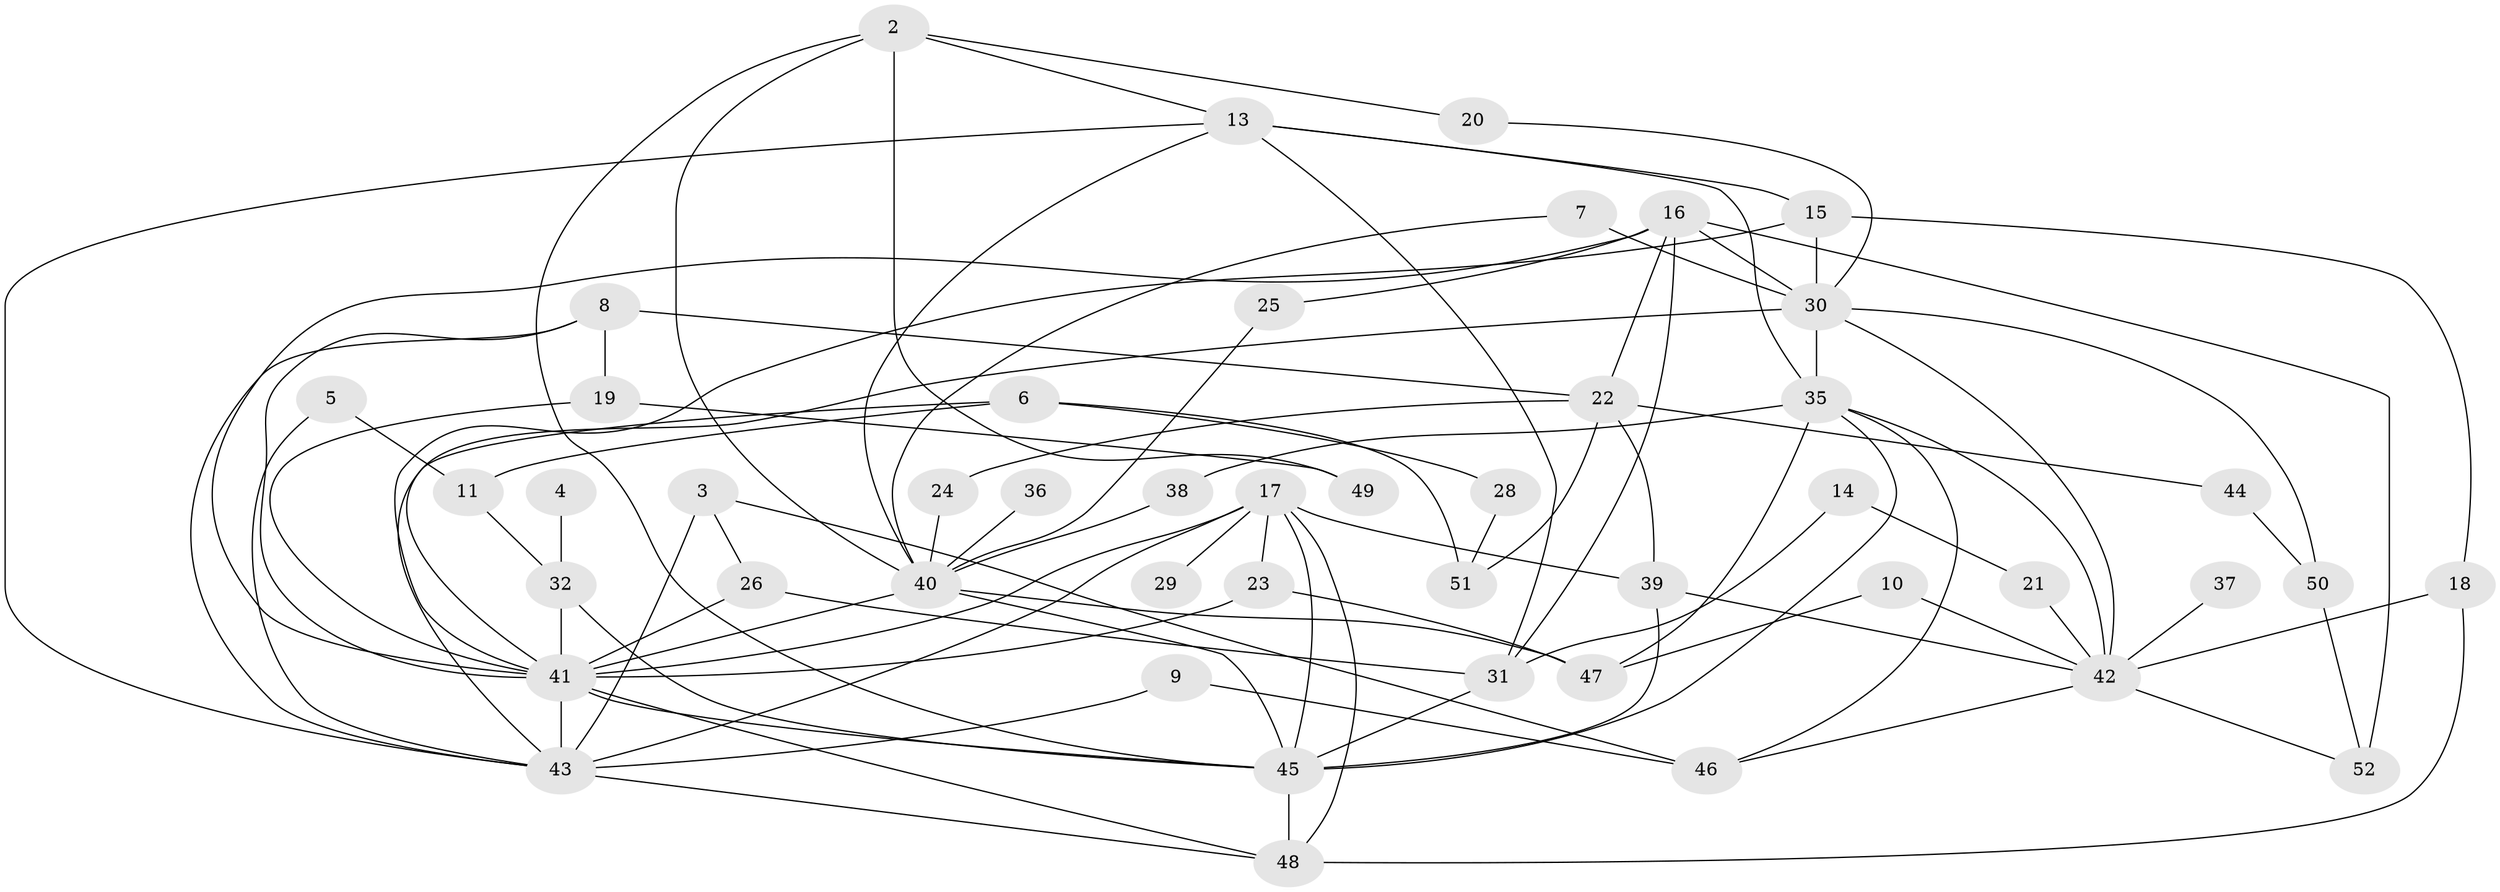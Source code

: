 // original degree distribution, {4: 0.17475728155339806, 0: 0.04854368932038835, 2: 0.2621359223300971, 3: 0.27184466019417475, 1: 0.11650485436893204, 7: 0.019417475728155338, 5: 0.038834951456310676, 8: 0.009708737864077669, 6: 0.05825242718446602}
// Generated by graph-tools (version 1.1) at 2025/49/03/09/25 03:49:11]
// undirected, 47 vertices, 95 edges
graph export_dot {
graph [start="1"]
  node [color=gray90,style=filled];
  2;
  3;
  4;
  5;
  6;
  7;
  8;
  9;
  10;
  11;
  13;
  14;
  15;
  16;
  17;
  18;
  19;
  20;
  21;
  22;
  23;
  24;
  25;
  26;
  28;
  29;
  30;
  31;
  32;
  35;
  36;
  37;
  38;
  39;
  40;
  41;
  42;
  43;
  44;
  45;
  46;
  47;
  48;
  49;
  50;
  51;
  52;
  2 -- 13 [weight=1.0];
  2 -- 20 [weight=1.0];
  2 -- 40 [weight=1.0];
  2 -- 45 [weight=1.0];
  2 -- 49 [weight=1.0];
  3 -- 26 [weight=1.0];
  3 -- 43 [weight=1.0];
  3 -- 46 [weight=1.0];
  4 -- 32 [weight=1.0];
  5 -- 11 [weight=1.0];
  5 -- 43 [weight=1.0];
  6 -- 11 [weight=1.0];
  6 -- 28 [weight=1.0];
  6 -- 43 [weight=1.0];
  6 -- 51 [weight=1.0];
  7 -- 30 [weight=1.0];
  7 -- 40 [weight=1.0];
  8 -- 19 [weight=1.0];
  8 -- 22 [weight=1.0];
  8 -- 41 [weight=1.0];
  8 -- 43 [weight=1.0];
  9 -- 43 [weight=1.0];
  9 -- 46 [weight=1.0];
  10 -- 42 [weight=1.0];
  10 -- 47 [weight=1.0];
  11 -- 32 [weight=1.0];
  13 -- 15 [weight=1.0];
  13 -- 31 [weight=1.0];
  13 -- 35 [weight=1.0];
  13 -- 40 [weight=1.0];
  13 -- 43 [weight=1.0];
  14 -- 21 [weight=1.0];
  14 -- 31 [weight=1.0];
  15 -- 18 [weight=1.0];
  15 -- 30 [weight=1.0];
  15 -- 41 [weight=1.0];
  16 -- 22 [weight=1.0];
  16 -- 25 [weight=1.0];
  16 -- 30 [weight=1.0];
  16 -- 31 [weight=1.0];
  16 -- 41 [weight=1.0];
  16 -- 52 [weight=2.0];
  17 -- 23 [weight=1.0];
  17 -- 29 [weight=1.0];
  17 -- 39 [weight=1.0];
  17 -- 41 [weight=1.0];
  17 -- 43 [weight=1.0];
  17 -- 45 [weight=1.0];
  17 -- 48 [weight=1.0];
  18 -- 42 [weight=1.0];
  18 -- 48 [weight=1.0];
  19 -- 41 [weight=1.0];
  19 -- 49 [weight=1.0];
  20 -- 30 [weight=1.0];
  21 -- 42 [weight=1.0];
  22 -- 24 [weight=1.0];
  22 -- 39 [weight=1.0];
  22 -- 44 [weight=1.0];
  22 -- 51 [weight=1.0];
  23 -- 41 [weight=1.0];
  23 -- 47 [weight=1.0];
  24 -- 40 [weight=1.0];
  25 -- 40 [weight=1.0];
  26 -- 31 [weight=1.0];
  26 -- 41 [weight=1.0];
  28 -- 51 [weight=1.0];
  30 -- 35 [weight=1.0];
  30 -- 41 [weight=1.0];
  30 -- 42 [weight=1.0];
  30 -- 50 [weight=1.0];
  31 -- 45 [weight=1.0];
  32 -- 41 [weight=1.0];
  32 -- 45 [weight=1.0];
  35 -- 38 [weight=1.0];
  35 -- 42 [weight=1.0];
  35 -- 45 [weight=1.0];
  35 -- 46 [weight=1.0];
  35 -- 47 [weight=1.0];
  36 -- 40 [weight=1.0];
  37 -- 42 [weight=1.0];
  38 -- 40 [weight=2.0];
  39 -- 42 [weight=1.0];
  39 -- 45 [weight=1.0];
  40 -- 41 [weight=1.0];
  40 -- 45 [weight=1.0];
  40 -- 47 [weight=1.0];
  41 -- 43 [weight=1.0];
  41 -- 45 [weight=1.0];
  41 -- 48 [weight=1.0];
  42 -- 46 [weight=1.0];
  42 -- 52 [weight=1.0];
  43 -- 48 [weight=1.0];
  44 -- 50 [weight=1.0];
  45 -- 48 [weight=1.0];
  50 -- 52 [weight=1.0];
}
